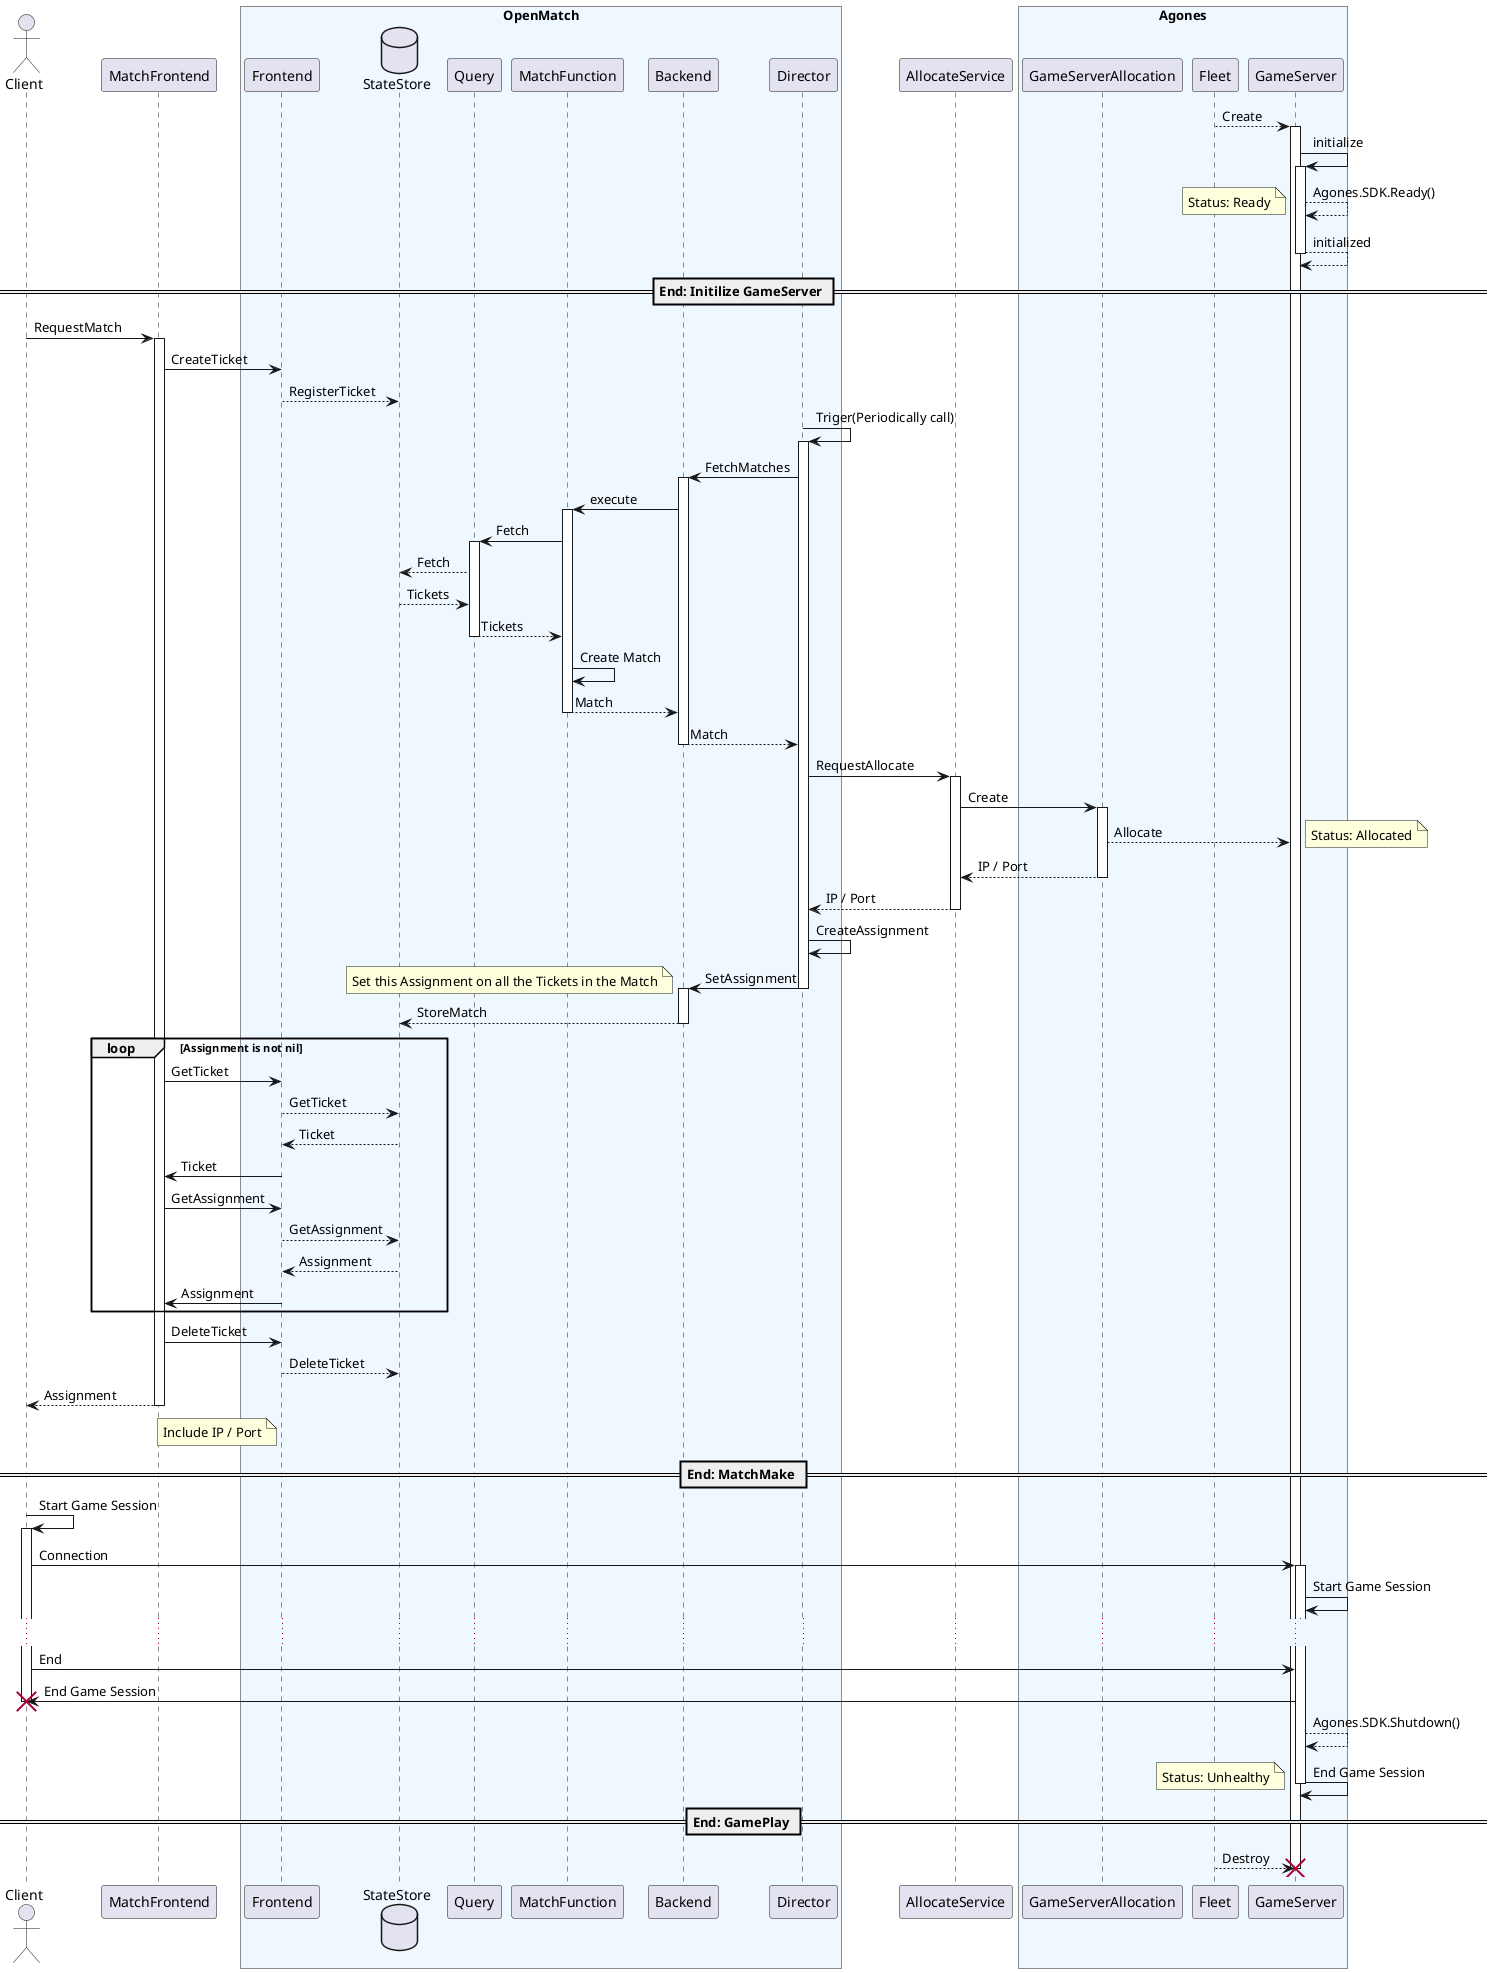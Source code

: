 @startuml

actor Client
participant MatchFrontend
box "OpenMatch" #f0f8ff
    participant Frontend
    database StateStore
    participant Query
    participant MatchFunction
    participant Backend
    participant Director
end box
participant AllocateService
box "Agones" #f0f8ff
    participant GameServerAllocation
    participant Fleet
    participant GameServer
end box

Fleet --> GameServer: Create
activate GameServer
GameServer -> GameServer: initialize
activate GameServer
GameServer --> GameServer: Agones.SDK.Ready()
note left : Status: Ready
return initialized

== End: Initilize GameServer ==

Client -> MatchFrontend: RequestMatch
activate MatchFrontend
MatchFrontend -> Frontend: CreateTicket
Frontend --> StateStore: RegisterTicket

Director -> Director: Triger(Periodically call)
activate Director
Director -> Backend: FetchMatches
activate Backend
Backend -> MatchFunction: execute
activate MatchFunction
MatchFunction -> Query: Fetch
activate Query
Query --> StateStore: Fetch
StateStore --> Query: Tickets
return Tickets
MatchFunction -> MatchFunction: Create Match
return Match
return Match

Director -> AllocateService: RequestAllocate
activate AllocateService
AllocateService -> GameServerAllocation: Create
activate GameServerAllocation
GameServerAllocation --> GameServer: Allocate
note right : Status: Allocated
return IP / Port
return IP / Port

Director -> Director: CreateAssignment
Director -> Backend: SetAssignment
deactivate Director
activate Backend
note left: Set this Assignment on all the Tickets in the Match
Backend --> StateStore: StoreMatch
deactivate Backend

loop Assignment is not nil
    MatchFrontend -> Frontend: GetTicket
    Frontend --> StateStore: GetTicket
    StateStore --> Frontend: Ticket
    Frontend -> MatchFrontend: Ticket
    MatchFrontend -> Frontend: GetAssignment
    Frontend --> StateStore: GetAssignment
    StateStore --> Frontend: Assignment
    Frontend -> MatchFrontend: Assignment
end
MatchFrontend -> Frontend: DeleteTicket
Frontend --> StateStore: DeleteTicket
return Assignment
note left of Frontend: Include IP / Port

== End: MatchMake ==

Client -> Client: Start Game Session
activate Client
Client -> GameServer: Connection
activate GameServer
GameServer -> GameServer: Start Game Session

...

Client -> GameServer: End
GameServer -> Client: End Game Session
destroy Client
deactivate Client
deactivate Client
GameServer --> GameServer: Agones.SDK.Shutdown()
GameServer -> GameServer: End Game Session
note left: Status: Unhealthy
deactivate GameServer

== End: GamePlay ==

Fleet --> GameServer: Destroy
destroy GameServer

@enduml